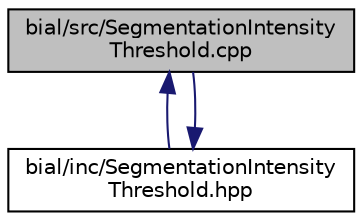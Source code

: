 digraph "bial/src/SegmentationIntensityThreshold.cpp"
{
  edge [fontname="Helvetica",fontsize="10",labelfontname="Helvetica",labelfontsize="10"];
  node [fontname="Helvetica",fontsize="10",shape=record];
  Node1 [label="bial/src/SegmentationIntensity\lThreshold.cpp",height=0.2,width=0.4,color="black", fillcolor="grey75", style="filled", fontcolor="black"];
  Node1 -> Node2 [dir="back",color="midnightblue",fontsize="10",style="solid",fontname="Helvetica"];
  Node2 [label="bial/inc/SegmentationIntensity\lThreshold.hpp",height=0.2,width=0.4,color="black", fillcolor="white", style="filled",URL="$_segmentation_intensity_threshold_8hpp.html"];
  Node2 -> Node1 [dir="back",color="midnightblue",fontsize="10",style="solid",fontname="Helvetica"];
}
